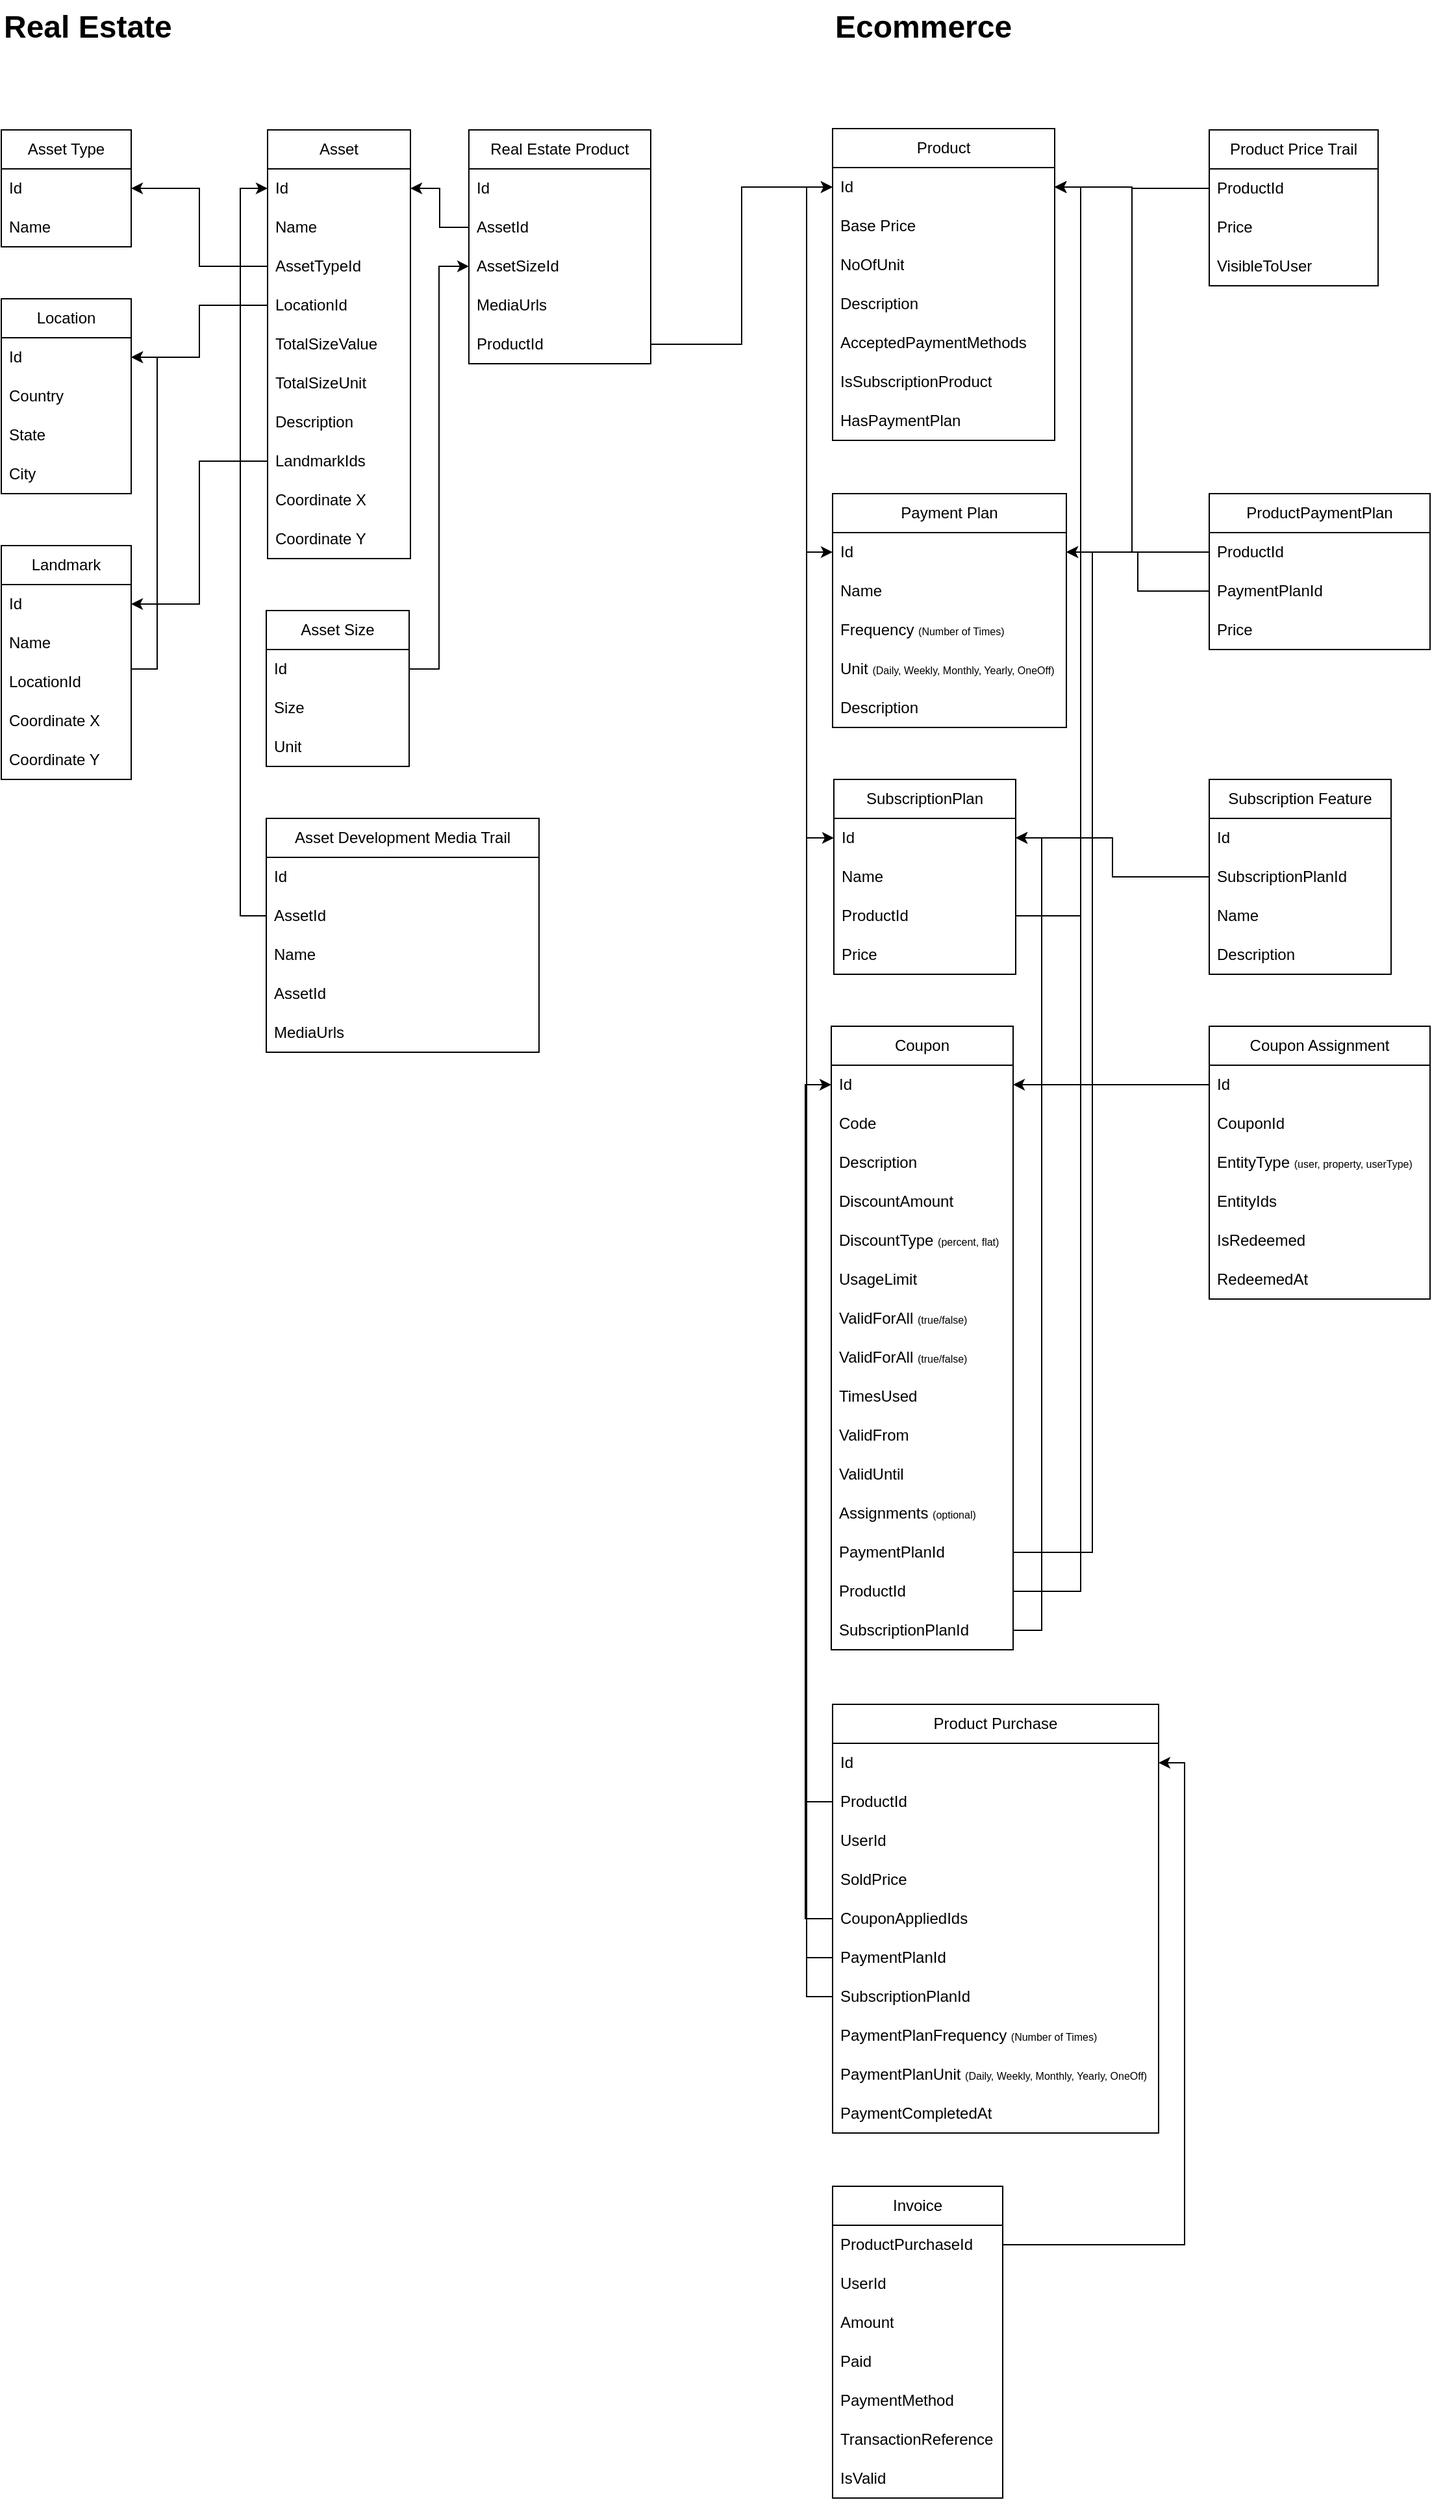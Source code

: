 <mxfile version="26.0.2">
  <diagram name="Page-1" id="xRwZzgTPhgGGNqqtRcz7">
    <mxGraphModel dx="2280" dy="1520" grid="1" gridSize="10" guides="1" tooltips="1" connect="1" arrows="1" fold="1" page="1" pageScale="1" pageWidth="2339" pageHeight="3300" math="0" shadow="0">
      <root>
        <mxCell id="0" />
        <mxCell id="1" parent="0" />
        <mxCell id="9WbZU5UclEW2TFr8tv2--1" value="Asset Type" style="swimlane;fontStyle=0;childLayout=stackLayout;horizontal=1;startSize=30;horizontalStack=0;resizeParent=1;resizeParentMax=0;resizeLast=0;collapsible=1;marginBottom=0;whiteSpace=wrap;html=1;" parent="1" vertex="1">
          <mxGeometry x="30" y="140" width="100" height="90" as="geometry" />
        </mxCell>
        <mxCell id="9WbZU5UclEW2TFr8tv2--2" value="Id" style="text;strokeColor=none;fillColor=none;align=left;verticalAlign=middle;spacingLeft=4;spacingRight=4;overflow=hidden;points=[[0,0.5],[1,0.5]];portConstraint=eastwest;rotatable=0;whiteSpace=wrap;html=1;" parent="9WbZU5UclEW2TFr8tv2--1" vertex="1">
          <mxGeometry y="30" width="100" height="30" as="geometry" />
        </mxCell>
        <mxCell id="9WbZU5UclEW2TFr8tv2--12" value="Name" style="text;strokeColor=none;fillColor=none;align=left;verticalAlign=middle;spacingLeft=4;spacingRight=4;overflow=hidden;points=[[0,0.5],[1,0.5]];portConstraint=eastwest;rotatable=0;whiteSpace=wrap;html=1;" parent="9WbZU5UclEW2TFr8tv2--1" vertex="1">
          <mxGeometry y="60" width="100" height="30" as="geometry" />
        </mxCell>
        <mxCell id="9WbZU5UclEW2TFr8tv2--5" value="Asset" style="swimlane;fontStyle=0;childLayout=stackLayout;horizontal=1;startSize=30;horizontalStack=0;resizeParent=1;resizeParentMax=0;resizeLast=0;collapsible=1;marginBottom=0;whiteSpace=wrap;html=1;" parent="1" vertex="1">
          <mxGeometry x="235" y="140" width="110" height="330" as="geometry" />
        </mxCell>
        <mxCell id="9WbZU5UclEW2TFr8tv2--6" value="Id" style="text;strokeColor=none;fillColor=none;align=left;verticalAlign=middle;spacingLeft=4;spacingRight=4;overflow=hidden;points=[[0,0.5],[1,0.5]];portConstraint=eastwest;rotatable=0;whiteSpace=wrap;html=1;" parent="9WbZU5UclEW2TFr8tv2--5" vertex="1">
          <mxGeometry y="30" width="110" height="30" as="geometry" />
        </mxCell>
        <mxCell id="9WbZU5UclEW2TFr8tv2--7" value="Name" style="text;strokeColor=none;fillColor=none;align=left;verticalAlign=middle;spacingLeft=4;spacingRight=4;overflow=hidden;points=[[0,0.5],[1,0.5]];portConstraint=eastwest;rotatable=0;whiteSpace=wrap;html=1;" parent="9WbZU5UclEW2TFr8tv2--5" vertex="1">
          <mxGeometry y="60" width="110" height="30" as="geometry" />
        </mxCell>
        <mxCell id="9WbZU5UclEW2TFr8tv2--44" value="AssetTypeId" style="text;strokeColor=none;fillColor=none;align=left;verticalAlign=middle;spacingLeft=4;spacingRight=4;overflow=hidden;points=[[0,0.5],[1,0.5]];portConstraint=eastwest;rotatable=0;whiteSpace=wrap;html=1;" parent="9WbZU5UclEW2TFr8tv2--5" vertex="1">
          <mxGeometry y="90" width="110" height="30" as="geometry" />
        </mxCell>
        <mxCell id="9WbZU5UclEW2TFr8tv2--18" value="LocationId" style="text;strokeColor=none;fillColor=none;align=left;verticalAlign=middle;spacingLeft=4;spacingRight=4;overflow=hidden;points=[[0,0.5],[1,0.5]];portConstraint=eastwest;rotatable=0;whiteSpace=wrap;html=1;" parent="9WbZU5UclEW2TFr8tv2--5" vertex="1">
          <mxGeometry y="120" width="110" height="30" as="geometry" />
        </mxCell>
        <mxCell id="7imBiXDdK8WEr4lZSUu7-48" value="TotalSizeValue" style="text;strokeColor=none;fillColor=none;align=left;verticalAlign=middle;spacingLeft=4;spacingRight=4;overflow=hidden;points=[[0,0.5],[1,0.5]];portConstraint=eastwest;rotatable=0;whiteSpace=wrap;html=1;" parent="9WbZU5UclEW2TFr8tv2--5" vertex="1">
          <mxGeometry y="150" width="110" height="30" as="geometry" />
        </mxCell>
        <mxCell id="7imBiXDdK8WEr4lZSUu7-50" value="TotalSizeUnit" style="text;strokeColor=none;fillColor=none;align=left;verticalAlign=middle;spacingLeft=4;spacingRight=4;overflow=hidden;points=[[0,0.5],[1,0.5]];portConstraint=eastwest;rotatable=0;whiteSpace=wrap;html=1;" parent="9WbZU5UclEW2TFr8tv2--5" vertex="1">
          <mxGeometry y="180" width="110" height="30" as="geometry" />
        </mxCell>
        <mxCell id="9WbZU5UclEW2TFr8tv2--21" value="Description" style="text;strokeColor=none;fillColor=none;align=left;verticalAlign=middle;spacingLeft=4;spacingRight=4;overflow=hidden;points=[[0,0.5],[1,0.5]];portConstraint=eastwest;rotatable=0;whiteSpace=wrap;html=1;" parent="9WbZU5UclEW2TFr8tv2--5" vertex="1">
          <mxGeometry y="210" width="110" height="30" as="geometry" />
        </mxCell>
        <mxCell id="9WbZU5UclEW2TFr8tv2--27" value="LandmarkIds" style="text;strokeColor=none;fillColor=none;align=left;verticalAlign=middle;spacingLeft=4;spacingRight=4;overflow=hidden;points=[[0,0.5],[1,0.5]];portConstraint=eastwest;rotatable=0;whiteSpace=wrap;html=1;" parent="9WbZU5UclEW2TFr8tv2--5" vertex="1">
          <mxGeometry y="240" width="110" height="30" as="geometry" />
        </mxCell>
        <mxCell id="9WbZU5UclEW2TFr8tv2--37" value="Coordinate X" style="text;strokeColor=none;fillColor=none;align=left;verticalAlign=middle;spacingLeft=4;spacingRight=4;overflow=hidden;points=[[0,0.5],[1,0.5]];portConstraint=eastwest;rotatable=0;whiteSpace=wrap;html=1;" parent="9WbZU5UclEW2TFr8tv2--5" vertex="1">
          <mxGeometry y="270" width="110" height="30" as="geometry" />
        </mxCell>
        <mxCell id="9WbZU5UclEW2TFr8tv2--38" value="Coordinate Y" style="text;strokeColor=none;fillColor=none;align=left;verticalAlign=middle;spacingLeft=4;spacingRight=4;overflow=hidden;points=[[0,0.5],[1,0.5]];portConstraint=eastwest;rotatable=0;whiteSpace=wrap;html=1;" parent="9WbZU5UclEW2TFr8tv2--5" vertex="1">
          <mxGeometry y="300" width="110" height="30" as="geometry" />
        </mxCell>
        <mxCell id="9WbZU5UclEW2TFr8tv2--13" value="Location" style="swimlane;fontStyle=0;childLayout=stackLayout;horizontal=1;startSize=30;horizontalStack=0;resizeParent=1;resizeParentMax=0;resizeLast=0;collapsible=1;marginBottom=0;whiteSpace=wrap;html=1;" parent="1" vertex="1">
          <mxGeometry x="30" y="270" width="100" height="150" as="geometry" />
        </mxCell>
        <mxCell id="9WbZU5UclEW2TFr8tv2--14" value="Id" style="text;strokeColor=none;fillColor=none;align=left;verticalAlign=middle;spacingLeft=4;spacingRight=4;overflow=hidden;points=[[0,0.5],[1,0.5]];portConstraint=eastwest;rotatable=0;whiteSpace=wrap;html=1;" parent="9WbZU5UclEW2TFr8tv2--13" vertex="1">
          <mxGeometry y="30" width="100" height="30" as="geometry" />
        </mxCell>
        <mxCell id="9WbZU5UclEW2TFr8tv2--15" value="Country" style="text;strokeColor=none;fillColor=none;align=left;verticalAlign=middle;spacingLeft=4;spacingRight=4;overflow=hidden;points=[[0,0.5],[1,0.5]];portConstraint=eastwest;rotatable=0;whiteSpace=wrap;html=1;" parent="9WbZU5UclEW2TFr8tv2--13" vertex="1">
          <mxGeometry y="60" width="100" height="30" as="geometry" />
        </mxCell>
        <mxCell id="9WbZU5UclEW2TFr8tv2--16" value="State" style="text;strokeColor=none;fillColor=none;align=left;verticalAlign=middle;spacingLeft=4;spacingRight=4;overflow=hidden;points=[[0,0.5],[1,0.5]];portConstraint=eastwest;rotatable=0;whiteSpace=wrap;html=1;" parent="9WbZU5UclEW2TFr8tv2--13" vertex="1">
          <mxGeometry y="90" width="100" height="30" as="geometry" />
        </mxCell>
        <mxCell id="9WbZU5UclEW2TFr8tv2--32" value="City" style="text;strokeColor=none;fillColor=none;align=left;verticalAlign=middle;spacingLeft=4;spacingRight=4;overflow=hidden;points=[[0,0.5],[1,0.5]];portConstraint=eastwest;rotatable=0;whiteSpace=wrap;html=1;" parent="9WbZU5UclEW2TFr8tv2--13" vertex="1">
          <mxGeometry y="120" width="100" height="30" as="geometry" />
        </mxCell>
        <mxCell id="9WbZU5UclEW2TFr8tv2--22" value="Asset Size" style="swimlane;fontStyle=0;childLayout=stackLayout;horizontal=1;startSize=30;horizontalStack=0;resizeParent=1;resizeParentMax=0;resizeLast=0;collapsible=1;marginBottom=0;whiteSpace=wrap;html=1;" parent="1" vertex="1">
          <mxGeometry x="234" y="510" width="110" height="120" as="geometry" />
        </mxCell>
        <mxCell id="9WbZU5UclEW2TFr8tv2--23" value="Id" style="text;strokeColor=none;fillColor=none;align=left;verticalAlign=middle;spacingLeft=4;spacingRight=4;overflow=hidden;points=[[0,0.5],[1,0.5]];portConstraint=eastwest;rotatable=0;whiteSpace=wrap;html=1;" parent="9WbZU5UclEW2TFr8tv2--22" vertex="1">
          <mxGeometry y="30" width="110" height="30" as="geometry" />
        </mxCell>
        <mxCell id="9WbZU5UclEW2TFr8tv2--24" value="Size" style="text;strokeColor=none;fillColor=none;align=left;verticalAlign=middle;spacingLeft=4;spacingRight=4;overflow=hidden;points=[[0,0.5],[1,0.5]];portConstraint=eastwest;rotatable=0;whiteSpace=wrap;html=1;" parent="9WbZU5UclEW2TFr8tv2--22" vertex="1">
          <mxGeometry y="60" width="110" height="30" as="geometry" />
        </mxCell>
        <mxCell id="9WbZU5UclEW2TFr8tv2--50" value="Unit" style="text;strokeColor=none;fillColor=none;align=left;verticalAlign=middle;spacingLeft=4;spacingRight=4;overflow=hidden;points=[[0,0.5],[1,0.5]];portConstraint=eastwest;rotatable=0;whiteSpace=wrap;html=1;" parent="9WbZU5UclEW2TFr8tv2--22" vertex="1">
          <mxGeometry y="90" width="110" height="30" as="geometry" />
        </mxCell>
        <mxCell id="9WbZU5UclEW2TFr8tv2--28" value="Landmark" style="swimlane;fontStyle=0;childLayout=stackLayout;horizontal=1;startSize=30;horizontalStack=0;resizeParent=1;resizeParentMax=0;resizeLast=0;collapsible=1;marginBottom=0;whiteSpace=wrap;html=1;" parent="1" vertex="1">
          <mxGeometry x="30" y="460" width="100" height="180" as="geometry" />
        </mxCell>
        <mxCell id="9WbZU5UclEW2TFr8tv2--52" value="Id" style="text;strokeColor=none;fillColor=none;align=left;verticalAlign=middle;spacingLeft=4;spacingRight=4;overflow=hidden;points=[[0,0.5],[1,0.5]];portConstraint=eastwest;rotatable=0;whiteSpace=wrap;html=1;" parent="9WbZU5UclEW2TFr8tv2--28" vertex="1">
          <mxGeometry y="30" width="100" height="30" as="geometry" />
        </mxCell>
        <mxCell id="9WbZU5UclEW2TFr8tv2--29" value="Name" style="text;strokeColor=none;fillColor=none;align=left;verticalAlign=middle;spacingLeft=4;spacingRight=4;overflow=hidden;points=[[0,0.5],[1,0.5]];portConstraint=eastwest;rotatable=0;whiteSpace=wrap;html=1;" parent="9WbZU5UclEW2TFr8tv2--28" vertex="1">
          <mxGeometry y="60" width="100" height="30" as="geometry" />
        </mxCell>
        <mxCell id="9WbZU5UclEW2TFr8tv2--30" value="LocationId" style="text;strokeColor=none;fillColor=none;align=left;verticalAlign=middle;spacingLeft=4;spacingRight=4;overflow=hidden;points=[[0,0.5],[1,0.5]];portConstraint=eastwest;rotatable=0;whiteSpace=wrap;html=1;" parent="9WbZU5UclEW2TFr8tv2--28" vertex="1">
          <mxGeometry y="90" width="100" height="30" as="geometry" />
        </mxCell>
        <mxCell id="9WbZU5UclEW2TFr8tv2--31" value="Coordinate X" style="text;strokeColor=none;fillColor=none;align=left;verticalAlign=middle;spacingLeft=4;spacingRight=4;overflow=hidden;points=[[0,0.5],[1,0.5]];portConstraint=eastwest;rotatable=0;whiteSpace=wrap;html=1;" parent="9WbZU5UclEW2TFr8tv2--28" vertex="1">
          <mxGeometry y="120" width="100" height="30" as="geometry" />
        </mxCell>
        <mxCell id="9WbZU5UclEW2TFr8tv2--36" value="Coordinate Y" style="text;strokeColor=none;fillColor=none;align=left;verticalAlign=middle;spacingLeft=4;spacingRight=4;overflow=hidden;points=[[0,0.5],[1,0.5]];portConstraint=eastwest;rotatable=0;whiteSpace=wrap;html=1;" parent="9WbZU5UclEW2TFr8tv2--28" vertex="1">
          <mxGeometry y="150" width="100" height="30" as="geometry" />
        </mxCell>
        <mxCell id="9WbZU5UclEW2TFr8tv2--40" value="Product" style="swimlane;fontStyle=0;childLayout=stackLayout;horizontal=1;startSize=30;horizontalStack=0;resizeParent=1;resizeParentMax=0;resizeLast=0;collapsible=1;marginBottom=0;whiteSpace=wrap;html=1;" parent="1" vertex="1">
          <mxGeometry x="670" y="139" width="171" height="240" as="geometry" />
        </mxCell>
        <mxCell id="_s5_7HrUc2ubMlKPMF_D-5" value="Id" style="text;strokeColor=none;fillColor=none;align=left;verticalAlign=middle;spacingLeft=4;spacingRight=4;overflow=hidden;points=[[0,0.5],[1,0.5]];portConstraint=eastwest;rotatable=0;whiteSpace=wrap;html=1;" parent="9WbZU5UclEW2TFr8tv2--40" vertex="1">
          <mxGeometry y="30" width="171" height="30" as="geometry" />
        </mxCell>
        <mxCell id="_s5_7HrUc2ubMlKPMF_D-27" value="Base Price" style="text;strokeColor=none;fillColor=none;align=left;verticalAlign=middle;spacingLeft=4;spacingRight=4;overflow=hidden;points=[[0,0.5],[1,0.5]];portConstraint=eastwest;rotatable=0;whiteSpace=wrap;html=1;" parent="9WbZU5UclEW2TFr8tv2--40" vertex="1">
          <mxGeometry y="60" width="171" height="30" as="geometry" />
        </mxCell>
        <mxCell id="_s5_7HrUc2ubMlKPMF_D-66" value="NoOfUnit" style="text;strokeColor=none;fillColor=none;align=left;verticalAlign=middle;spacingLeft=4;spacingRight=4;overflow=hidden;points=[[0,0.5],[1,0.5]];portConstraint=eastwest;rotatable=0;whiteSpace=wrap;html=1;" parent="9WbZU5UclEW2TFr8tv2--40" vertex="1">
          <mxGeometry y="90" width="171" height="30" as="geometry" />
        </mxCell>
        <mxCell id="9WbZU5UclEW2TFr8tv2--63" value="Description" style="text;strokeColor=none;fillColor=none;align=left;verticalAlign=middle;spacingLeft=4;spacingRight=4;overflow=hidden;points=[[0,0.5],[1,0.5]];portConstraint=eastwest;rotatable=0;whiteSpace=wrap;html=1;" parent="9WbZU5UclEW2TFr8tv2--40" vertex="1">
          <mxGeometry y="120" width="171" height="30" as="geometry" />
        </mxCell>
        <mxCell id="7imBiXDdK8WEr4lZSUu7-9" value="AcceptedPaymentMethods" style="text;strokeColor=none;fillColor=none;align=left;verticalAlign=middle;spacingLeft=4;spacingRight=4;overflow=hidden;points=[[0,0.5],[1,0.5]];portConstraint=eastwest;rotatable=0;whiteSpace=wrap;html=1;" parent="9WbZU5UclEW2TFr8tv2--40" vertex="1">
          <mxGeometry y="150" width="171" height="30" as="geometry" />
        </mxCell>
        <mxCell id="7imBiXDdK8WEr4lZSUu7-83" value="IsSubscriptionProduct" style="text;strokeColor=none;fillColor=none;align=left;verticalAlign=middle;spacingLeft=4;spacingRight=4;overflow=hidden;points=[[0,0.5],[1,0.5]];portConstraint=eastwest;rotatable=0;whiteSpace=wrap;html=1;" parent="9WbZU5UclEW2TFr8tv2--40" vertex="1">
          <mxGeometry y="180" width="171" height="30" as="geometry" />
        </mxCell>
        <mxCell id="7imBiXDdK8WEr4lZSUu7-105" value="HasPaymentPlan" style="text;strokeColor=none;fillColor=none;align=left;verticalAlign=middle;spacingLeft=4;spacingRight=4;overflow=hidden;points=[[0,0.5],[1,0.5]];portConstraint=eastwest;rotatable=0;whiteSpace=wrap;html=1;" parent="9WbZU5UclEW2TFr8tv2--40" vertex="1">
          <mxGeometry y="210" width="171" height="30" as="geometry" />
        </mxCell>
        <mxCell id="9WbZU5UclEW2TFr8tv2--54" value="Payment Plan" style="swimlane;fontStyle=0;childLayout=stackLayout;horizontal=1;startSize=30;horizontalStack=0;resizeParent=1;resizeParentMax=0;resizeLast=0;collapsible=1;marginBottom=0;whiteSpace=wrap;html=1;" parent="1" vertex="1">
          <mxGeometry x="670" y="420" width="180" height="180" as="geometry" />
        </mxCell>
        <mxCell id="9WbZU5UclEW2TFr8tv2--59" value="Id" style="text;strokeColor=none;fillColor=none;align=left;verticalAlign=middle;spacingLeft=4;spacingRight=4;overflow=hidden;points=[[0,0.5],[1,0.5]];portConstraint=eastwest;rotatable=0;whiteSpace=wrap;html=1;" parent="9WbZU5UclEW2TFr8tv2--54" vertex="1">
          <mxGeometry y="30" width="180" height="30" as="geometry" />
        </mxCell>
        <mxCell id="9WbZU5UclEW2TFr8tv2--55" value="Name" style="text;strokeColor=none;fillColor=none;align=left;verticalAlign=middle;spacingLeft=4;spacingRight=4;overflow=hidden;points=[[0,0.5],[1,0.5]];portConstraint=eastwest;rotatable=0;whiteSpace=wrap;html=1;" parent="9WbZU5UclEW2TFr8tv2--54" vertex="1">
          <mxGeometry y="60" width="180" height="30" as="geometry" />
        </mxCell>
        <mxCell id="9WbZU5UclEW2TFr8tv2--56" value="Frequency &lt;font style=&quot;font-size: 8px;&quot;&gt;(Number of Times)&lt;/font&gt;" style="text;strokeColor=none;fillColor=none;align=left;verticalAlign=middle;spacingLeft=4;spacingRight=4;overflow=hidden;points=[[0,0.5],[1,0.5]];portConstraint=eastwest;rotatable=0;whiteSpace=wrap;html=1;" parent="9WbZU5UclEW2TFr8tv2--54" vertex="1">
          <mxGeometry y="90" width="180" height="30" as="geometry" />
        </mxCell>
        <mxCell id="9WbZU5UclEW2TFr8tv2--57" value="Unit&amp;nbsp;&lt;font style=&quot;font-size: 8px;&quot;&gt;(Daily, Weekly, Monthly, Yearly, OneOff)&lt;/font&gt;" style="text;strokeColor=none;fillColor=none;align=left;verticalAlign=middle;spacingLeft=4;spacingRight=4;overflow=hidden;points=[[0,0.5],[1,0.5]];portConstraint=eastwest;rotatable=0;whiteSpace=wrap;html=1;" parent="9WbZU5UclEW2TFr8tv2--54" vertex="1">
          <mxGeometry y="120" width="180" height="30" as="geometry" />
        </mxCell>
        <mxCell id="9WbZU5UclEW2TFr8tv2--58" value="Description" style="text;strokeColor=none;fillColor=none;align=left;verticalAlign=middle;spacingLeft=4;spacingRight=4;overflow=hidden;points=[[0,0.5],[1,0.5]];portConstraint=eastwest;rotatable=0;whiteSpace=wrap;html=1;" parent="9WbZU5UclEW2TFr8tv2--54" vertex="1">
          <mxGeometry y="150" width="180" height="30" as="geometry" />
        </mxCell>
        <mxCell id="_s5_7HrUc2ubMlKPMF_D-1" value="Product Price Trail" style="swimlane;fontStyle=0;childLayout=stackLayout;horizontal=1;startSize=30;horizontalStack=0;resizeParent=1;resizeParentMax=0;resizeLast=0;collapsible=1;marginBottom=0;whiteSpace=wrap;html=1;" parent="1" vertex="1">
          <mxGeometry x="960" y="140" width="130" height="120" as="geometry" />
        </mxCell>
        <mxCell id="_s5_7HrUc2ubMlKPMF_D-2" value="ProductId" style="text;strokeColor=none;fillColor=none;align=left;verticalAlign=middle;spacingLeft=4;spacingRight=4;overflow=hidden;points=[[0,0.5],[1,0.5]];portConstraint=eastwest;rotatable=0;whiteSpace=wrap;html=1;" parent="_s5_7HrUc2ubMlKPMF_D-1" vertex="1">
          <mxGeometry y="30" width="130" height="30" as="geometry" />
        </mxCell>
        <mxCell id="_s5_7HrUc2ubMlKPMF_D-3" value="Price" style="text;strokeColor=none;fillColor=none;align=left;verticalAlign=middle;spacingLeft=4;spacingRight=4;overflow=hidden;points=[[0,0.5],[1,0.5]];portConstraint=eastwest;rotatable=0;whiteSpace=wrap;html=1;" parent="_s5_7HrUc2ubMlKPMF_D-1" vertex="1">
          <mxGeometry y="60" width="130" height="30" as="geometry" />
        </mxCell>
        <mxCell id="7imBiXDdK8WEr4lZSUu7-5" value="VisibleToUser" style="text;strokeColor=none;fillColor=none;align=left;verticalAlign=middle;spacingLeft=4;spacingRight=4;overflow=hidden;points=[[0,0.5],[1,0.5]];portConstraint=eastwest;rotatable=0;whiteSpace=wrap;html=1;" parent="_s5_7HrUc2ubMlKPMF_D-1" vertex="1">
          <mxGeometry y="90" width="130" height="30" as="geometry" />
        </mxCell>
        <mxCell id="_s5_7HrUc2ubMlKPMF_D-13" style="edgeStyle=orthogonalEdgeStyle;rounded=0;orthogonalLoop=1;jettySize=auto;html=1;entryX=1;entryY=0.5;entryDx=0;entryDy=0;" parent="1" source="9WbZU5UclEW2TFr8tv2--44" target="9WbZU5UclEW2TFr8tv2--2" edge="1">
          <mxGeometry relative="1" as="geometry" />
        </mxCell>
        <mxCell id="_s5_7HrUc2ubMlKPMF_D-14" style="edgeStyle=orthogonalEdgeStyle;rounded=0;orthogonalLoop=1;jettySize=auto;html=1;entryX=1;entryY=0.5;entryDx=0;entryDy=0;" parent="1" source="9WbZU5UclEW2TFr8tv2--18" target="9WbZU5UclEW2TFr8tv2--14" edge="1">
          <mxGeometry relative="1" as="geometry" />
        </mxCell>
        <mxCell id="_s5_7HrUc2ubMlKPMF_D-16" style="edgeStyle=orthogonalEdgeStyle;rounded=0;orthogonalLoop=1;jettySize=auto;html=1;entryX=1;entryY=0.5;entryDx=0;entryDy=0;" parent="1" source="9WbZU5UclEW2TFr8tv2--30" target="9WbZU5UclEW2TFr8tv2--14" edge="1">
          <mxGeometry relative="1" as="geometry">
            <Array as="points">
              <mxPoint x="150" y="555" />
              <mxPoint x="150" y="315" />
            </Array>
          </mxGeometry>
        </mxCell>
        <mxCell id="_s5_7HrUc2ubMlKPMF_D-17" style="edgeStyle=orthogonalEdgeStyle;rounded=0;orthogonalLoop=1;jettySize=auto;html=1;entryX=1;entryY=0.5;entryDx=0;entryDy=0;" parent="1" source="9WbZU5UclEW2TFr8tv2--27" target="9WbZU5UclEW2TFr8tv2--52" edge="1">
          <mxGeometry relative="1" as="geometry" />
        </mxCell>
        <mxCell id="_s5_7HrUc2ubMlKPMF_D-28" value="Product Purchase" style="swimlane;fontStyle=0;childLayout=stackLayout;horizontal=1;startSize=30;horizontalStack=0;resizeParent=1;resizeParentMax=0;resizeLast=0;collapsible=1;marginBottom=0;whiteSpace=wrap;html=1;" parent="1" vertex="1">
          <mxGeometry x="670" y="1352" width="251" height="330" as="geometry" />
        </mxCell>
        <mxCell id="_s5_7HrUc2ubMlKPMF_D-47" value="Id" style="text;strokeColor=none;fillColor=none;align=left;verticalAlign=middle;spacingLeft=4;spacingRight=4;overflow=hidden;points=[[0,0.5],[1,0.5]];portConstraint=eastwest;rotatable=0;whiteSpace=wrap;html=1;" parent="_s5_7HrUc2ubMlKPMF_D-28" vertex="1">
          <mxGeometry y="30" width="251" height="30" as="geometry" />
        </mxCell>
        <mxCell id="_s5_7HrUc2ubMlKPMF_D-29" value="ProductId" style="text;strokeColor=none;fillColor=none;align=left;verticalAlign=middle;spacingLeft=4;spacingRight=4;overflow=hidden;points=[[0,0.5],[1,0.5]];portConstraint=eastwest;rotatable=0;whiteSpace=wrap;html=1;" parent="_s5_7HrUc2ubMlKPMF_D-28" vertex="1">
          <mxGeometry y="60" width="251" height="30" as="geometry" />
        </mxCell>
        <mxCell id="_s5_7HrUc2ubMlKPMF_D-40" value="UserId" style="text;strokeColor=none;fillColor=none;align=left;verticalAlign=middle;spacingLeft=4;spacingRight=4;overflow=hidden;points=[[0,0.5],[1,0.5]];portConstraint=eastwest;rotatable=0;whiteSpace=wrap;html=1;" parent="_s5_7HrUc2ubMlKPMF_D-28" vertex="1">
          <mxGeometry y="90" width="251" height="30" as="geometry" />
        </mxCell>
        <mxCell id="_s5_7HrUc2ubMlKPMF_D-30" value="SoldPrice" style="text;strokeColor=none;fillColor=none;align=left;verticalAlign=middle;spacingLeft=4;spacingRight=4;overflow=hidden;points=[[0,0.5],[1,0.5]];portConstraint=eastwest;rotatable=0;whiteSpace=wrap;html=1;" parent="_s5_7HrUc2ubMlKPMF_D-28" vertex="1">
          <mxGeometry y="120" width="251" height="30" as="geometry" />
        </mxCell>
        <mxCell id="_s5_7HrUc2ubMlKPMF_D-98" value="CouponAppliedIds" style="text;strokeColor=none;fillColor=none;align=left;verticalAlign=middle;spacingLeft=4;spacingRight=4;overflow=hidden;points=[[0,0.5],[1,0.5]];portConstraint=eastwest;rotatable=0;whiteSpace=wrap;html=1;" parent="_s5_7HrUc2ubMlKPMF_D-28" vertex="1">
          <mxGeometry y="150" width="251" height="30" as="geometry" />
        </mxCell>
        <mxCell id="_s5_7HrUc2ubMlKPMF_D-58" value="PaymentPlanId" style="text;strokeColor=none;fillColor=none;align=left;verticalAlign=middle;spacingLeft=4;spacingRight=4;overflow=hidden;points=[[0,0.5],[1,0.5]];portConstraint=eastwest;rotatable=0;whiteSpace=wrap;html=1;" parent="_s5_7HrUc2ubMlKPMF_D-28" vertex="1">
          <mxGeometry y="180" width="251" height="30" as="geometry" />
        </mxCell>
        <mxCell id="7imBiXDdK8WEr4lZSUu7-79" value="SubscriptionPlanId" style="text;strokeColor=none;fillColor=none;align=left;verticalAlign=middle;spacingLeft=4;spacingRight=4;overflow=hidden;points=[[0,0.5],[1,0.5]];portConstraint=eastwest;rotatable=0;whiteSpace=wrap;html=1;" parent="_s5_7HrUc2ubMlKPMF_D-28" vertex="1">
          <mxGeometry y="210" width="251" height="30" as="geometry" />
        </mxCell>
        <mxCell id="_s5_7HrUc2ubMlKPMF_D-52" value="PaymentPlanFrequency&amp;nbsp;&lt;font style=&quot;font-size: 8px;&quot;&gt;(Number of Times)&lt;/font&gt;" style="text;strokeColor=none;fillColor=none;align=left;verticalAlign=middle;spacingLeft=4;spacingRight=4;overflow=hidden;points=[[0,0.5],[1,0.5]];portConstraint=eastwest;rotatable=0;whiteSpace=wrap;html=1;" parent="_s5_7HrUc2ubMlKPMF_D-28" vertex="1">
          <mxGeometry y="240" width="251" height="30" as="geometry" />
        </mxCell>
        <mxCell id="_s5_7HrUc2ubMlKPMF_D-53" value="PaymentPlanUnit&amp;nbsp;&lt;font style=&quot;font-size: 8px;&quot;&gt;(Daily,&amp;nbsp;Weekly, Monthly, Yearly, OneOff)&lt;/font&gt;" style="text;strokeColor=none;fillColor=none;align=left;verticalAlign=middle;spacingLeft=4;spacingRight=4;overflow=hidden;points=[[0,0.5],[1,0.5]];portConstraint=eastwest;rotatable=0;whiteSpace=wrap;html=1;" parent="_s5_7HrUc2ubMlKPMF_D-28" vertex="1">
          <mxGeometry y="270" width="251" height="30" as="geometry" />
        </mxCell>
        <mxCell id="_s5_7HrUc2ubMlKPMF_D-31" value="PaymentCompletedAt" style="text;strokeColor=none;fillColor=none;align=left;verticalAlign=middle;spacingLeft=4;spacingRight=4;overflow=hidden;points=[[0,0.5],[1,0.5]];portConstraint=eastwest;rotatable=0;whiteSpace=wrap;html=1;" parent="_s5_7HrUc2ubMlKPMF_D-28" vertex="1">
          <mxGeometry y="300" width="251" height="30" as="geometry" />
        </mxCell>
        <mxCell id="_s5_7HrUc2ubMlKPMF_D-36" value="Invoice" style="swimlane;fontStyle=0;childLayout=stackLayout;horizontal=1;startSize=30;horizontalStack=0;resizeParent=1;resizeParentMax=0;resizeLast=0;collapsible=1;marginBottom=0;whiteSpace=wrap;html=1;" parent="1" vertex="1">
          <mxGeometry x="670" y="1723" width="131" height="240" as="geometry" />
        </mxCell>
        <mxCell id="_s5_7HrUc2ubMlKPMF_D-37" value="ProductPurchaseId" style="text;strokeColor=none;fillColor=none;align=left;verticalAlign=middle;spacingLeft=4;spacingRight=4;overflow=hidden;points=[[0,0.5],[1,0.5]];portConstraint=eastwest;rotatable=0;whiteSpace=wrap;html=1;" parent="_s5_7HrUc2ubMlKPMF_D-36" vertex="1">
          <mxGeometry y="30" width="131" height="30" as="geometry" />
        </mxCell>
        <mxCell id="_s5_7HrUc2ubMlKPMF_D-41" value="UserId" style="text;strokeColor=none;fillColor=none;align=left;verticalAlign=middle;spacingLeft=4;spacingRight=4;overflow=hidden;points=[[0,0.5],[1,0.5]];portConstraint=eastwest;rotatable=0;whiteSpace=wrap;html=1;" parent="_s5_7HrUc2ubMlKPMF_D-36" vertex="1">
          <mxGeometry y="60" width="131" height="30" as="geometry" />
        </mxCell>
        <mxCell id="_s5_7HrUc2ubMlKPMF_D-38" value="Amount" style="text;strokeColor=none;fillColor=none;align=left;verticalAlign=middle;spacingLeft=4;spacingRight=4;overflow=hidden;points=[[0,0.5],[1,0.5]];portConstraint=eastwest;rotatable=0;whiteSpace=wrap;html=1;" parent="_s5_7HrUc2ubMlKPMF_D-36" vertex="1">
          <mxGeometry y="90" width="131" height="30" as="geometry" />
        </mxCell>
        <mxCell id="_s5_7HrUc2ubMlKPMF_D-46" value="Paid" style="text;strokeColor=none;fillColor=none;align=left;verticalAlign=middle;spacingLeft=4;spacingRight=4;overflow=hidden;points=[[0,0.5],[1,0.5]];portConstraint=eastwest;rotatable=0;whiteSpace=wrap;html=1;" parent="_s5_7HrUc2ubMlKPMF_D-36" vertex="1">
          <mxGeometry y="120" width="131" height="30" as="geometry" />
        </mxCell>
        <mxCell id="7imBiXDdK8WEr4lZSUu7-8" value="PaymentMethod" style="text;strokeColor=none;fillColor=none;align=left;verticalAlign=middle;spacingLeft=4;spacingRight=4;overflow=hidden;points=[[0,0.5],[1,0.5]];portConstraint=eastwest;rotatable=0;whiteSpace=wrap;html=1;" parent="_s5_7HrUc2ubMlKPMF_D-36" vertex="1">
          <mxGeometry y="150" width="131" height="30" as="geometry" />
        </mxCell>
        <mxCell id="7imBiXDdK8WEr4lZSUu7-11" value="TransactionReference" style="text;strokeColor=none;fillColor=none;align=left;verticalAlign=middle;spacingLeft=4;spacingRight=4;overflow=hidden;points=[[0,0.5],[1,0.5]];portConstraint=eastwest;rotatable=0;whiteSpace=wrap;html=1;" parent="_s5_7HrUc2ubMlKPMF_D-36" vertex="1">
          <mxGeometry y="180" width="131" height="30" as="geometry" />
        </mxCell>
        <mxCell id="7imBiXDdK8WEr4lZSUu7-1" value="IsValid" style="text;strokeColor=none;fillColor=none;align=left;verticalAlign=middle;spacingLeft=4;spacingRight=4;overflow=hidden;points=[[0,0.5],[1,0.5]];portConstraint=eastwest;rotatable=0;whiteSpace=wrap;html=1;" parent="_s5_7HrUc2ubMlKPMF_D-36" vertex="1">
          <mxGeometry y="210" width="131" height="30" as="geometry" />
        </mxCell>
        <mxCell id="_s5_7HrUc2ubMlKPMF_D-71" value="Coupon" style="swimlane;fontStyle=0;childLayout=stackLayout;horizontal=1;startSize=30;horizontalStack=0;resizeParent=1;resizeParentMax=0;resizeLast=0;collapsible=1;marginBottom=0;whiteSpace=wrap;html=1;" parent="1" vertex="1">
          <mxGeometry x="669" y="830" width="140" height="480" as="geometry" />
        </mxCell>
        <mxCell id="_s5_7HrUc2ubMlKPMF_D-72" value="Id" style="text;strokeColor=none;fillColor=none;align=left;verticalAlign=middle;spacingLeft=4;spacingRight=4;overflow=hidden;points=[[0,0.5],[1,0.5]];portConstraint=eastwest;rotatable=0;whiteSpace=wrap;html=1;" parent="_s5_7HrUc2ubMlKPMF_D-71" vertex="1">
          <mxGeometry y="30" width="140" height="30" as="geometry" />
        </mxCell>
        <mxCell id="_s5_7HrUc2ubMlKPMF_D-73" value="Code" style="text;strokeColor=none;fillColor=none;align=left;verticalAlign=middle;spacingLeft=4;spacingRight=4;overflow=hidden;points=[[0,0.5],[1,0.5]];portConstraint=eastwest;rotatable=0;whiteSpace=wrap;html=1;" parent="_s5_7HrUc2ubMlKPMF_D-71" vertex="1">
          <mxGeometry y="60" width="140" height="30" as="geometry" />
        </mxCell>
        <mxCell id="_s5_7HrUc2ubMlKPMF_D-74" value="Description" style="text;strokeColor=none;fillColor=none;align=left;verticalAlign=middle;spacingLeft=4;spacingRight=4;overflow=hidden;points=[[0,0.5],[1,0.5]];portConstraint=eastwest;rotatable=0;whiteSpace=wrap;html=1;" parent="_s5_7HrUc2ubMlKPMF_D-71" vertex="1">
          <mxGeometry y="90" width="140" height="30" as="geometry" />
        </mxCell>
        <mxCell id="_s5_7HrUc2ubMlKPMF_D-77" value="DiscountAmount" style="text;strokeColor=none;fillColor=none;align=left;verticalAlign=middle;spacingLeft=4;spacingRight=4;overflow=hidden;points=[[0,0.5],[1,0.5]];portConstraint=eastwest;rotatable=0;whiteSpace=wrap;html=1;" parent="_s5_7HrUc2ubMlKPMF_D-71" vertex="1">
          <mxGeometry y="120" width="140" height="30" as="geometry" />
        </mxCell>
        <mxCell id="_s5_7HrUc2ubMlKPMF_D-79" value="DiscountType &lt;font style=&quot;font-size: 8px;&quot;&gt;(percent, flat)&lt;/font&gt;" style="text;strokeColor=none;fillColor=none;align=left;verticalAlign=middle;spacingLeft=4;spacingRight=4;overflow=hidden;points=[[0,0.5],[1,0.5]];portConstraint=eastwest;rotatable=0;whiteSpace=wrap;html=1;" parent="_s5_7HrUc2ubMlKPMF_D-71" vertex="1">
          <mxGeometry y="150" width="140" height="30" as="geometry" />
        </mxCell>
        <mxCell id="_s5_7HrUc2ubMlKPMF_D-80" value="UsageLimit" style="text;strokeColor=none;fillColor=none;align=left;verticalAlign=middle;spacingLeft=4;spacingRight=4;overflow=hidden;points=[[0,0.5],[1,0.5]];portConstraint=eastwest;rotatable=0;whiteSpace=wrap;html=1;" parent="_s5_7HrUc2ubMlKPMF_D-71" vertex="1">
          <mxGeometry y="180" width="140" height="30" as="geometry" />
        </mxCell>
        <mxCell id="_s5_7HrUc2ubMlKPMF_D-89" value="ValidForAll &lt;font style=&quot;font-size: 8px;&quot;&gt;(true/false)&lt;/font&gt;" style="text;strokeColor=none;fillColor=none;align=left;verticalAlign=middle;spacingLeft=4;spacingRight=4;overflow=hidden;points=[[0,0.5],[1,0.5]];portConstraint=eastwest;rotatable=0;whiteSpace=wrap;html=1;" parent="_s5_7HrUc2ubMlKPMF_D-71" vertex="1">
          <mxGeometry y="210" width="140" height="30" as="geometry" />
        </mxCell>
        <mxCell id="7imBiXDdK8WEr4lZSUu7-84" value="ValidForAll &lt;font style=&quot;font-size: 8px;&quot;&gt;(true/false)&lt;/font&gt;" style="text;strokeColor=none;fillColor=none;align=left;verticalAlign=middle;spacingLeft=4;spacingRight=4;overflow=hidden;points=[[0,0.5],[1,0.5]];portConstraint=eastwest;rotatable=0;whiteSpace=wrap;html=1;" parent="_s5_7HrUc2ubMlKPMF_D-71" vertex="1">
          <mxGeometry y="240" width="140" height="30" as="geometry" />
        </mxCell>
        <mxCell id="_s5_7HrUc2ubMlKPMF_D-81" value="TimesUsed" style="text;strokeColor=none;fillColor=none;align=left;verticalAlign=middle;spacingLeft=4;spacingRight=4;overflow=hidden;points=[[0,0.5],[1,0.5]];portConstraint=eastwest;rotatable=0;whiteSpace=wrap;html=1;" parent="_s5_7HrUc2ubMlKPMF_D-71" vertex="1">
          <mxGeometry y="270" width="140" height="30" as="geometry" />
        </mxCell>
        <mxCell id="_s5_7HrUc2ubMlKPMF_D-82" value="ValidFrom" style="text;strokeColor=none;fillColor=none;align=left;verticalAlign=middle;spacingLeft=4;spacingRight=4;overflow=hidden;points=[[0,0.5],[1,0.5]];portConstraint=eastwest;rotatable=0;whiteSpace=wrap;html=1;" parent="_s5_7HrUc2ubMlKPMF_D-71" vertex="1">
          <mxGeometry y="300" width="140" height="30" as="geometry" />
        </mxCell>
        <mxCell id="_s5_7HrUc2ubMlKPMF_D-83" value="ValidUntil" style="text;strokeColor=none;fillColor=none;align=left;verticalAlign=middle;spacingLeft=4;spacingRight=4;overflow=hidden;points=[[0,0.5],[1,0.5]];portConstraint=eastwest;rotatable=0;whiteSpace=wrap;html=1;" parent="_s5_7HrUc2ubMlKPMF_D-71" vertex="1">
          <mxGeometry y="330" width="140" height="30" as="geometry" />
        </mxCell>
        <mxCell id="_s5_7HrUc2ubMlKPMF_D-84" value="Assignments &lt;font style=&quot;font-size: 8px;&quot;&gt;(optional)&lt;/font&gt;" style="text;strokeColor=none;fillColor=none;align=left;verticalAlign=middle;spacingLeft=4;spacingRight=4;overflow=hidden;points=[[0,0.5],[1,0.5]];portConstraint=eastwest;rotatable=0;whiteSpace=wrap;html=1;" parent="_s5_7HrUc2ubMlKPMF_D-71" vertex="1">
          <mxGeometry y="360" width="140" height="30" as="geometry" />
        </mxCell>
        <mxCell id="7imBiXDdK8WEr4lZSUu7-72" value="PaymentPlanId" style="text;strokeColor=none;fillColor=none;align=left;verticalAlign=middle;spacingLeft=4;spacingRight=4;overflow=hidden;points=[[0,0.5],[1,0.5]];portConstraint=eastwest;rotatable=0;whiteSpace=wrap;html=1;" parent="_s5_7HrUc2ubMlKPMF_D-71" vertex="1">
          <mxGeometry y="390" width="140" height="30" as="geometry" />
        </mxCell>
        <mxCell id="7imBiXDdK8WEr4lZSUu7-73" value="ProductId" style="text;strokeColor=none;fillColor=none;align=left;verticalAlign=middle;spacingLeft=4;spacingRight=4;overflow=hidden;points=[[0,0.5],[1,0.5]];portConstraint=eastwest;rotatable=0;whiteSpace=wrap;html=1;" parent="_s5_7HrUc2ubMlKPMF_D-71" vertex="1">
          <mxGeometry y="420" width="140" height="30" as="geometry" />
        </mxCell>
        <mxCell id="7imBiXDdK8WEr4lZSUu7-104" value="SubscriptionPlanId" style="text;strokeColor=none;fillColor=none;align=left;verticalAlign=middle;spacingLeft=4;spacingRight=4;overflow=hidden;points=[[0,0.5],[1,0.5]];portConstraint=eastwest;rotatable=0;whiteSpace=wrap;html=1;" parent="_s5_7HrUc2ubMlKPMF_D-71" vertex="1">
          <mxGeometry y="450" width="140" height="30" as="geometry" />
        </mxCell>
        <mxCell id="_s5_7HrUc2ubMlKPMF_D-90" value="Coupon Assignment" style="swimlane;fontStyle=0;childLayout=stackLayout;horizontal=1;startSize=30;horizontalStack=0;resizeParent=1;resizeParentMax=0;resizeLast=0;collapsible=1;marginBottom=0;whiteSpace=wrap;html=1;" parent="1" vertex="1">
          <mxGeometry x="960" y="830" width="170" height="210" as="geometry" />
        </mxCell>
        <mxCell id="_s5_7HrUc2ubMlKPMF_D-91" value="Id" style="text;strokeColor=none;fillColor=none;align=left;verticalAlign=middle;spacingLeft=4;spacingRight=4;overflow=hidden;points=[[0,0.5],[1,0.5]];portConstraint=eastwest;rotatable=0;whiteSpace=wrap;html=1;" parent="_s5_7HrUc2ubMlKPMF_D-90" vertex="1">
          <mxGeometry y="30" width="170" height="30" as="geometry" />
        </mxCell>
        <mxCell id="_s5_7HrUc2ubMlKPMF_D-92" value="CouponId" style="text;strokeColor=none;fillColor=none;align=left;verticalAlign=middle;spacingLeft=4;spacingRight=4;overflow=hidden;points=[[0,0.5],[1,0.5]];portConstraint=eastwest;rotatable=0;whiteSpace=wrap;html=1;" parent="_s5_7HrUc2ubMlKPMF_D-90" vertex="1">
          <mxGeometry y="60" width="170" height="30" as="geometry" />
        </mxCell>
        <mxCell id="_s5_7HrUc2ubMlKPMF_D-93" value="EntityType &lt;font style=&quot;font-size: 8px;&quot;&gt;(user, property, userType)&lt;/font&gt;" style="text;strokeColor=none;fillColor=none;align=left;verticalAlign=middle;spacingLeft=4;spacingRight=4;overflow=hidden;points=[[0,0.5],[1,0.5]];portConstraint=eastwest;rotatable=0;whiteSpace=wrap;html=1;" parent="_s5_7HrUc2ubMlKPMF_D-90" vertex="1">
          <mxGeometry y="90" width="170" height="30" as="geometry" />
        </mxCell>
        <mxCell id="_s5_7HrUc2ubMlKPMF_D-94" value="EntityIds" style="text;strokeColor=none;fillColor=none;align=left;verticalAlign=middle;spacingLeft=4;spacingRight=4;overflow=hidden;points=[[0,0.5],[1,0.5]];portConstraint=eastwest;rotatable=0;whiteSpace=wrap;html=1;" parent="_s5_7HrUc2ubMlKPMF_D-90" vertex="1">
          <mxGeometry y="120" width="170" height="30" as="geometry" />
        </mxCell>
        <mxCell id="_s5_7HrUc2ubMlKPMF_D-95" value="IsRedeemed" style="text;strokeColor=none;fillColor=none;align=left;verticalAlign=middle;spacingLeft=4;spacingRight=4;overflow=hidden;points=[[0,0.5],[1,0.5]];portConstraint=eastwest;rotatable=0;whiteSpace=wrap;html=1;" parent="_s5_7HrUc2ubMlKPMF_D-90" vertex="1">
          <mxGeometry y="150" width="170" height="30" as="geometry" />
        </mxCell>
        <mxCell id="_s5_7HrUc2ubMlKPMF_D-96" value="RedeemedAt" style="text;strokeColor=none;fillColor=none;align=left;verticalAlign=middle;spacingLeft=4;spacingRight=4;overflow=hidden;points=[[0,0.5],[1,0.5]];portConstraint=eastwest;rotatable=0;whiteSpace=wrap;html=1;" parent="_s5_7HrUc2ubMlKPMF_D-90" vertex="1">
          <mxGeometry y="180" width="170" height="30" as="geometry" />
        </mxCell>
        <mxCell id="7imBiXDdK8WEr4lZSUu7-6" style="edgeStyle=orthogonalEdgeStyle;rounded=0;orthogonalLoop=1;jettySize=auto;html=1;entryX=1;entryY=0.5;entryDx=0;entryDy=0;" parent="1" source="_s5_7HrUc2ubMlKPMF_D-37" target="_s5_7HrUc2ubMlKPMF_D-47" edge="1">
          <mxGeometry relative="1" as="geometry" />
        </mxCell>
        <mxCell id="7imBiXDdK8WEr4lZSUu7-12" value="Real Estate Product" style="swimlane;fontStyle=0;childLayout=stackLayout;horizontal=1;startSize=30;horizontalStack=0;resizeParent=1;resizeParentMax=0;resizeLast=0;collapsible=1;marginBottom=0;whiteSpace=wrap;html=1;" parent="1" vertex="1">
          <mxGeometry x="390" y="140" width="140" height="180" as="geometry" />
        </mxCell>
        <mxCell id="7imBiXDdK8WEr4lZSUu7-13" value="Id" style="text;strokeColor=none;fillColor=none;align=left;verticalAlign=middle;spacingLeft=4;spacingRight=4;overflow=hidden;points=[[0,0.5],[1,0.5]];portConstraint=eastwest;rotatable=0;whiteSpace=wrap;html=1;" parent="7imBiXDdK8WEr4lZSUu7-12" vertex="1">
          <mxGeometry y="30" width="140" height="30" as="geometry" />
        </mxCell>
        <mxCell id="7imBiXDdK8WEr4lZSUu7-14" value="AssetId" style="text;strokeColor=none;fillColor=none;align=left;verticalAlign=middle;spacingLeft=4;spacingRight=4;overflow=hidden;points=[[0,0.5],[1,0.5]];portConstraint=eastwest;rotatable=0;whiteSpace=wrap;html=1;" parent="7imBiXDdK8WEr4lZSUu7-12" vertex="1">
          <mxGeometry y="60" width="140" height="30" as="geometry" />
        </mxCell>
        <mxCell id="7imBiXDdK8WEr4lZSUu7-15" value="AssetSizeId" style="text;strokeColor=none;fillColor=none;align=left;verticalAlign=middle;spacingLeft=4;spacingRight=4;overflow=hidden;points=[[0,0.5],[1,0.5]];portConstraint=eastwest;rotatable=0;whiteSpace=wrap;html=1;" parent="7imBiXDdK8WEr4lZSUu7-12" vertex="1">
          <mxGeometry y="90" width="140" height="30" as="geometry" />
        </mxCell>
        <mxCell id="7imBiXDdK8WEr4lZSUu7-24" value="MediaUrls" style="text;strokeColor=none;fillColor=none;align=left;verticalAlign=middle;spacingLeft=4;spacingRight=4;overflow=hidden;points=[[0,0.5],[1,0.5]];portConstraint=eastwest;rotatable=0;whiteSpace=wrap;html=1;" parent="7imBiXDdK8WEr4lZSUu7-12" vertex="1">
          <mxGeometry y="120" width="140" height="30" as="geometry" />
        </mxCell>
        <mxCell id="7imBiXDdK8WEr4lZSUu7-34" value="ProductId" style="text;strokeColor=none;fillColor=none;align=left;verticalAlign=middle;spacingLeft=4;spacingRight=4;overflow=hidden;points=[[0,0.5],[1,0.5]];portConstraint=eastwest;rotatable=0;whiteSpace=wrap;html=1;" parent="7imBiXDdK8WEr4lZSUu7-12" vertex="1">
          <mxGeometry y="150" width="140" height="30" as="geometry" />
        </mxCell>
        <mxCell id="7imBiXDdK8WEr4lZSUu7-28" style="edgeStyle=orthogonalEdgeStyle;rounded=0;orthogonalLoop=1;jettySize=auto;html=1;exitX=0;exitY=0.5;exitDx=0;exitDy=0;entryX=1;entryY=0.5;entryDx=0;entryDy=0;" parent="1" source="7imBiXDdK8WEr4lZSUu7-14" target="9WbZU5UclEW2TFr8tv2--6" edge="1">
          <mxGeometry relative="1" as="geometry" />
        </mxCell>
        <mxCell id="7imBiXDdK8WEr4lZSUu7-35" value="Asset Development Media Trail" style="swimlane;fontStyle=0;childLayout=stackLayout;horizontal=1;startSize=30;horizontalStack=0;resizeParent=1;resizeParentMax=0;resizeLast=0;collapsible=1;marginBottom=0;whiteSpace=wrap;html=1;" parent="1" vertex="1">
          <mxGeometry x="234" y="670" width="210" height="180" as="geometry" />
        </mxCell>
        <mxCell id="7imBiXDdK8WEr4lZSUu7-46" value="Id" style="text;strokeColor=none;fillColor=none;align=left;verticalAlign=middle;spacingLeft=4;spacingRight=4;overflow=hidden;points=[[0,0.5],[1,0.5]];portConstraint=eastwest;rotatable=0;whiteSpace=wrap;html=1;" parent="7imBiXDdK8WEr4lZSUu7-35" vertex="1">
          <mxGeometry y="30" width="210" height="30" as="geometry" />
        </mxCell>
        <mxCell id="7imBiXDdK8WEr4lZSUu7-36" value="AssetId" style="text;strokeColor=none;fillColor=none;align=left;verticalAlign=middle;spacingLeft=4;spacingRight=4;overflow=hidden;points=[[0,0.5],[1,0.5]];portConstraint=eastwest;rotatable=0;whiteSpace=wrap;html=1;" parent="7imBiXDdK8WEr4lZSUu7-35" vertex="1">
          <mxGeometry y="60" width="210" height="30" as="geometry" />
        </mxCell>
        <mxCell id="7imBiXDdK8WEr4lZSUu7-40" value="Name" style="text;strokeColor=none;fillColor=none;align=left;verticalAlign=middle;spacingLeft=4;spacingRight=4;overflow=hidden;points=[[0,0.5],[1,0.5]];portConstraint=eastwest;rotatable=0;whiteSpace=wrap;html=1;" parent="7imBiXDdK8WEr4lZSUu7-35" vertex="1">
          <mxGeometry y="90" width="210" height="30" as="geometry" />
        </mxCell>
        <mxCell id="7imBiXDdK8WEr4lZSUu7-37" value="AssetId" style="text;strokeColor=none;fillColor=none;align=left;verticalAlign=middle;spacingLeft=4;spacingRight=4;overflow=hidden;points=[[0,0.5],[1,0.5]];portConstraint=eastwest;rotatable=0;whiteSpace=wrap;html=1;" parent="7imBiXDdK8WEr4lZSUu7-35" vertex="1">
          <mxGeometry y="120" width="210" height="30" as="geometry" />
        </mxCell>
        <mxCell id="7imBiXDdK8WEr4lZSUu7-39" value="MediaUrls" style="text;strokeColor=none;fillColor=none;align=left;verticalAlign=middle;spacingLeft=4;spacingRight=4;overflow=hidden;points=[[0,0.5],[1,0.5]];portConstraint=eastwest;rotatable=0;whiteSpace=wrap;html=1;" parent="7imBiXDdK8WEr4lZSUu7-35" vertex="1">
          <mxGeometry y="150" width="210" height="30" as="geometry" />
        </mxCell>
        <mxCell id="7imBiXDdK8WEr4lZSUu7-41" style="edgeStyle=orthogonalEdgeStyle;rounded=0;orthogonalLoop=1;jettySize=auto;html=1;entryX=0;entryY=0.5;entryDx=0;entryDy=0;" parent="1" source="7imBiXDdK8WEr4lZSUu7-36" target="9WbZU5UclEW2TFr8tv2--6" edge="1">
          <mxGeometry relative="1" as="geometry" />
        </mxCell>
        <mxCell id="7imBiXDdK8WEr4lZSUu7-43" value="&lt;h1 style=&quot;margin-top: 0px;&quot;&gt;Real Estate&lt;/h1&gt;" style="text;html=1;whiteSpace=wrap;overflow=hidden;rounded=0;" parent="1" vertex="1">
          <mxGeometry x="30" y="40" width="180" height="50" as="geometry" />
        </mxCell>
        <mxCell id="7imBiXDdK8WEr4lZSUu7-44" value="&lt;h1 style=&quot;margin-top: 0px;&quot;&gt;Ecommerce&lt;/h1&gt;" style="text;html=1;whiteSpace=wrap;overflow=hidden;rounded=0;" parent="1" vertex="1">
          <mxGeometry x="670" y="40" width="180" height="50" as="geometry" />
        </mxCell>
        <mxCell id="7imBiXDdK8WEr4lZSUu7-47" style="edgeStyle=orthogonalEdgeStyle;rounded=0;orthogonalLoop=1;jettySize=auto;html=1;entryX=0;entryY=0.5;entryDx=0;entryDy=0;" parent="1" source="7imBiXDdK8WEr4lZSUu7-34" target="_s5_7HrUc2ubMlKPMF_D-5" edge="1">
          <mxGeometry relative="1" as="geometry" />
        </mxCell>
        <mxCell id="7imBiXDdK8WEr4lZSUu7-49" style="edgeStyle=orthogonalEdgeStyle;rounded=0;orthogonalLoop=1;jettySize=auto;html=1;entryX=0;entryY=0.5;entryDx=0;entryDy=0;" parent="1" source="9WbZU5UclEW2TFr8tv2--23" target="7imBiXDdK8WEr4lZSUu7-15" edge="1">
          <mxGeometry relative="1" as="geometry" />
        </mxCell>
        <mxCell id="7imBiXDdK8WEr4lZSUu7-74" value="SubscriptionPlan" style="swimlane;fontStyle=0;childLayout=stackLayout;horizontal=1;startSize=30;horizontalStack=0;resizeParent=1;resizeParentMax=0;resizeLast=0;collapsible=1;marginBottom=0;whiteSpace=wrap;html=1;" parent="1" vertex="1">
          <mxGeometry x="671" y="640" width="140" height="150" as="geometry" />
        </mxCell>
        <mxCell id="7imBiXDdK8WEr4lZSUu7-88" value="Id" style="text;strokeColor=none;fillColor=none;align=left;verticalAlign=middle;spacingLeft=4;spacingRight=4;overflow=hidden;points=[[0,0.5],[1,0.5]];portConstraint=eastwest;rotatable=0;whiteSpace=wrap;html=1;" parent="7imBiXDdK8WEr4lZSUu7-74" vertex="1">
          <mxGeometry y="30" width="140" height="30" as="geometry" />
        </mxCell>
        <mxCell id="7imBiXDdK8WEr4lZSUu7-75" value="Name" style="text;strokeColor=none;fillColor=none;align=left;verticalAlign=middle;spacingLeft=4;spacingRight=4;overflow=hidden;points=[[0,0.5],[1,0.5]];portConstraint=eastwest;rotatable=0;whiteSpace=wrap;html=1;" parent="7imBiXDdK8WEr4lZSUu7-74" vertex="1">
          <mxGeometry y="60" width="140" height="30" as="geometry" />
        </mxCell>
        <mxCell id="7imBiXDdK8WEr4lZSUu7-76" value="ProductId" style="text;strokeColor=none;fillColor=none;align=left;verticalAlign=middle;spacingLeft=4;spacingRight=4;overflow=hidden;points=[[0,0.5],[1,0.5]];portConstraint=eastwest;rotatable=0;whiteSpace=wrap;html=1;" parent="7imBiXDdK8WEr4lZSUu7-74" vertex="1">
          <mxGeometry y="90" width="140" height="30" as="geometry" />
        </mxCell>
        <mxCell id="7imBiXDdK8WEr4lZSUu7-81" value="Price" style="text;strokeColor=none;fillColor=none;align=left;verticalAlign=middle;spacingLeft=4;spacingRight=4;overflow=hidden;points=[[0,0.5],[1,0.5]];portConstraint=eastwest;rotatable=0;whiteSpace=wrap;html=1;" parent="7imBiXDdK8WEr4lZSUu7-74" vertex="1">
          <mxGeometry y="120" width="140" height="30" as="geometry" />
        </mxCell>
        <mxCell id="7imBiXDdK8WEr4lZSUu7-89" value="Subscription Feature" style="swimlane;fontStyle=0;childLayout=stackLayout;horizontal=1;startSize=30;horizontalStack=0;resizeParent=1;resizeParentMax=0;resizeLast=0;collapsible=1;marginBottom=0;whiteSpace=wrap;html=1;" parent="1" vertex="1">
          <mxGeometry x="960" y="640" width="140" height="150" as="geometry" />
        </mxCell>
        <mxCell id="7imBiXDdK8WEr4lZSUu7-90" value="Id" style="text;strokeColor=none;fillColor=none;align=left;verticalAlign=middle;spacingLeft=4;spacingRight=4;overflow=hidden;points=[[0,0.5],[1,0.5]];portConstraint=eastwest;rotatable=0;whiteSpace=wrap;html=1;" parent="7imBiXDdK8WEr4lZSUu7-89" vertex="1">
          <mxGeometry y="30" width="140" height="30" as="geometry" />
        </mxCell>
        <mxCell id="7imBiXDdK8WEr4lZSUu7-93" value="SubscriptionPlanId" style="text;strokeColor=none;fillColor=none;align=left;verticalAlign=middle;spacingLeft=4;spacingRight=4;overflow=hidden;points=[[0,0.5],[1,0.5]];portConstraint=eastwest;rotatable=0;whiteSpace=wrap;html=1;" parent="7imBiXDdK8WEr4lZSUu7-89" vertex="1">
          <mxGeometry y="60" width="140" height="30" as="geometry" />
        </mxCell>
        <mxCell id="7imBiXDdK8WEr4lZSUu7-91" value="Name" style="text;strokeColor=none;fillColor=none;align=left;verticalAlign=middle;spacingLeft=4;spacingRight=4;overflow=hidden;points=[[0,0.5],[1,0.5]];portConstraint=eastwest;rotatable=0;whiteSpace=wrap;html=1;" parent="7imBiXDdK8WEr4lZSUu7-89" vertex="1">
          <mxGeometry y="90" width="140" height="30" as="geometry" />
        </mxCell>
        <mxCell id="7imBiXDdK8WEr4lZSUu7-92" value="Description" style="text;strokeColor=none;fillColor=none;align=left;verticalAlign=middle;spacingLeft=4;spacingRight=4;overflow=hidden;points=[[0,0.5],[1,0.5]];portConstraint=eastwest;rotatable=0;whiteSpace=wrap;html=1;" parent="7imBiXDdK8WEr4lZSUu7-89" vertex="1">
          <mxGeometry y="120" width="140" height="30" as="geometry" />
        </mxCell>
        <mxCell id="7imBiXDdK8WEr4lZSUu7-52" value="ProductPaymentPlan" style="swimlane;fontStyle=0;childLayout=stackLayout;horizontal=1;startSize=30;horizontalStack=0;resizeParent=1;resizeParentMax=0;resizeLast=0;collapsible=1;marginBottom=0;whiteSpace=wrap;html=1;" parent="1" vertex="1">
          <mxGeometry x="960" y="420" width="170" height="120" as="geometry" />
        </mxCell>
        <mxCell id="7imBiXDdK8WEr4lZSUu7-53" value="ProductId" style="text;strokeColor=none;fillColor=none;align=left;verticalAlign=middle;spacingLeft=4;spacingRight=4;overflow=hidden;points=[[0,0.5],[1,0.5]];portConstraint=eastwest;rotatable=0;whiteSpace=wrap;html=1;" parent="7imBiXDdK8WEr4lZSUu7-52" vertex="1">
          <mxGeometry y="30" width="170" height="30" as="geometry" />
        </mxCell>
        <mxCell id="7imBiXDdK8WEr4lZSUu7-54" value="PaymentPlanId" style="text;strokeColor=none;fillColor=none;align=left;verticalAlign=middle;spacingLeft=4;spacingRight=4;overflow=hidden;points=[[0,0.5],[1,0.5]];portConstraint=eastwest;rotatable=0;whiteSpace=wrap;html=1;" parent="7imBiXDdK8WEr4lZSUu7-52" vertex="1">
          <mxGeometry y="60" width="170" height="30" as="geometry" />
        </mxCell>
        <mxCell id="7imBiXDdK8WEr4lZSUu7-55" value="Price" style="text;strokeColor=none;fillColor=none;align=left;verticalAlign=middle;spacingLeft=4;spacingRight=4;overflow=hidden;points=[[0,0.5],[1,0.5]];portConstraint=eastwest;rotatable=0;whiteSpace=wrap;html=1;" parent="7imBiXDdK8WEr4lZSUu7-52" vertex="1">
          <mxGeometry y="90" width="170" height="30" as="geometry" />
        </mxCell>
        <mxCell id="ScYcaKlt9CPsBSRHNkR5-10" style="edgeStyle=orthogonalEdgeStyle;rounded=0;orthogonalLoop=1;jettySize=auto;html=1;entryX=1;entryY=0.5;entryDx=0;entryDy=0;" edge="1" parent="1" source="_s5_7HrUc2ubMlKPMF_D-2" target="_s5_7HrUc2ubMlKPMF_D-5">
          <mxGeometry relative="1" as="geometry" />
        </mxCell>
        <mxCell id="ScYcaKlt9CPsBSRHNkR5-11" style="edgeStyle=orthogonalEdgeStyle;rounded=0;orthogonalLoop=1;jettySize=auto;html=1;entryX=1;entryY=0.5;entryDx=0;entryDy=0;" edge="1" parent="1" source="7imBiXDdK8WEr4lZSUu7-53" target="_s5_7HrUc2ubMlKPMF_D-5">
          <mxGeometry relative="1" as="geometry" />
        </mxCell>
        <mxCell id="ScYcaKlt9CPsBSRHNkR5-12" style="edgeStyle=orthogonalEdgeStyle;rounded=0;orthogonalLoop=1;jettySize=auto;html=1;entryX=1;entryY=0.5;entryDx=0;entryDy=0;" edge="1" parent="1" source="7imBiXDdK8WEr4lZSUu7-54" target="9WbZU5UclEW2TFr8tv2--59">
          <mxGeometry relative="1" as="geometry" />
        </mxCell>
        <mxCell id="ScYcaKlt9CPsBSRHNkR5-13" style="edgeStyle=orthogonalEdgeStyle;rounded=0;orthogonalLoop=1;jettySize=auto;html=1;entryX=1;entryY=0.5;entryDx=0;entryDy=0;" edge="1" parent="1" source="7imBiXDdK8WEr4lZSUu7-93" target="7imBiXDdK8WEr4lZSUu7-88">
          <mxGeometry relative="1" as="geometry" />
        </mxCell>
        <mxCell id="ScYcaKlt9CPsBSRHNkR5-14" style="edgeStyle=orthogonalEdgeStyle;rounded=0;orthogonalLoop=1;jettySize=auto;html=1;entryX=1;entryY=0.5;entryDx=0;entryDy=0;" edge="1" parent="1" source="_s5_7HrUc2ubMlKPMF_D-91" target="_s5_7HrUc2ubMlKPMF_D-72">
          <mxGeometry relative="1" as="geometry" />
        </mxCell>
        <mxCell id="ScYcaKlt9CPsBSRHNkR5-16" style="edgeStyle=orthogonalEdgeStyle;rounded=0;orthogonalLoop=1;jettySize=auto;html=1;entryX=1;entryY=0.5;entryDx=0;entryDy=0;" edge="1" parent="1" source="7imBiXDdK8WEr4lZSUu7-76" target="_s5_7HrUc2ubMlKPMF_D-5">
          <mxGeometry relative="1" as="geometry" />
        </mxCell>
        <mxCell id="ScYcaKlt9CPsBSRHNkR5-17" style="edgeStyle=orthogonalEdgeStyle;rounded=0;orthogonalLoop=1;jettySize=auto;html=1;entryX=1;entryY=0.5;entryDx=0;entryDy=0;" edge="1" parent="1" source="7imBiXDdK8WEr4lZSUu7-73" target="_s5_7HrUc2ubMlKPMF_D-5">
          <mxGeometry relative="1" as="geometry" />
        </mxCell>
        <mxCell id="ScYcaKlt9CPsBSRHNkR5-18" style="edgeStyle=orthogonalEdgeStyle;rounded=0;orthogonalLoop=1;jettySize=auto;html=1;entryX=1;entryY=0.5;entryDx=0;entryDy=0;" edge="1" parent="1" source="7imBiXDdK8WEr4lZSUu7-104" target="7imBiXDdK8WEr4lZSUu7-88">
          <mxGeometry relative="1" as="geometry" />
        </mxCell>
        <mxCell id="ScYcaKlt9CPsBSRHNkR5-19" style="edgeStyle=orthogonalEdgeStyle;rounded=0;orthogonalLoop=1;jettySize=auto;html=1;entryX=1;entryY=0.5;entryDx=0;entryDy=0;" edge="1" parent="1" source="7imBiXDdK8WEr4lZSUu7-72" target="9WbZU5UclEW2TFr8tv2--59">
          <mxGeometry relative="1" as="geometry" />
        </mxCell>
        <mxCell id="ScYcaKlt9CPsBSRHNkR5-23" style="edgeStyle=orthogonalEdgeStyle;rounded=0;orthogonalLoop=1;jettySize=auto;html=1;entryX=0;entryY=0.5;entryDx=0;entryDy=0;" edge="1" parent="1" source="_s5_7HrUc2ubMlKPMF_D-29" target="_s5_7HrUc2ubMlKPMF_D-5">
          <mxGeometry relative="1" as="geometry" />
        </mxCell>
        <mxCell id="ScYcaKlt9CPsBSRHNkR5-24" style="edgeStyle=orthogonalEdgeStyle;rounded=0;orthogonalLoop=1;jettySize=auto;html=1;entryX=0;entryY=0.5;entryDx=0;entryDy=0;" edge="1" parent="1" source="_s5_7HrUc2ubMlKPMF_D-98" target="_s5_7HrUc2ubMlKPMF_D-72">
          <mxGeometry relative="1" as="geometry" />
        </mxCell>
        <mxCell id="ScYcaKlt9CPsBSRHNkR5-25" style="edgeStyle=orthogonalEdgeStyle;rounded=0;orthogonalLoop=1;jettySize=auto;html=1;entryX=0;entryY=0.5;entryDx=0;entryDy=0;" edge="1" parent="1" source="_s5_7HrUc2ubMlKPMF_D-58" target="9WbZU5UclEW2TFr8tv2--59">
          <mxGeometry relative="1" as="geometry" />
        </mxCell>
        <mxCell id="ScYcaKlt9CPsBSRHNkR5-28" style="edgeStyle=orthogonalEdgeStyle;rounded=0;orthogonalLoop=1;jettySize=auto;html=1;entryX=0;entryY=0.5;entryDx=0;entryDy=0;" edge="1" parent="1" source="7imBiXDdK8WEr4lZSUu7-79" target="7imBiXDdK8WEr4lZSUu7-88">
          <mxGeometry relative="1" as="geometry" />
        </mxCell>
      </root>
    </mxGraphModel>
  </diagram>
</mxfile>
